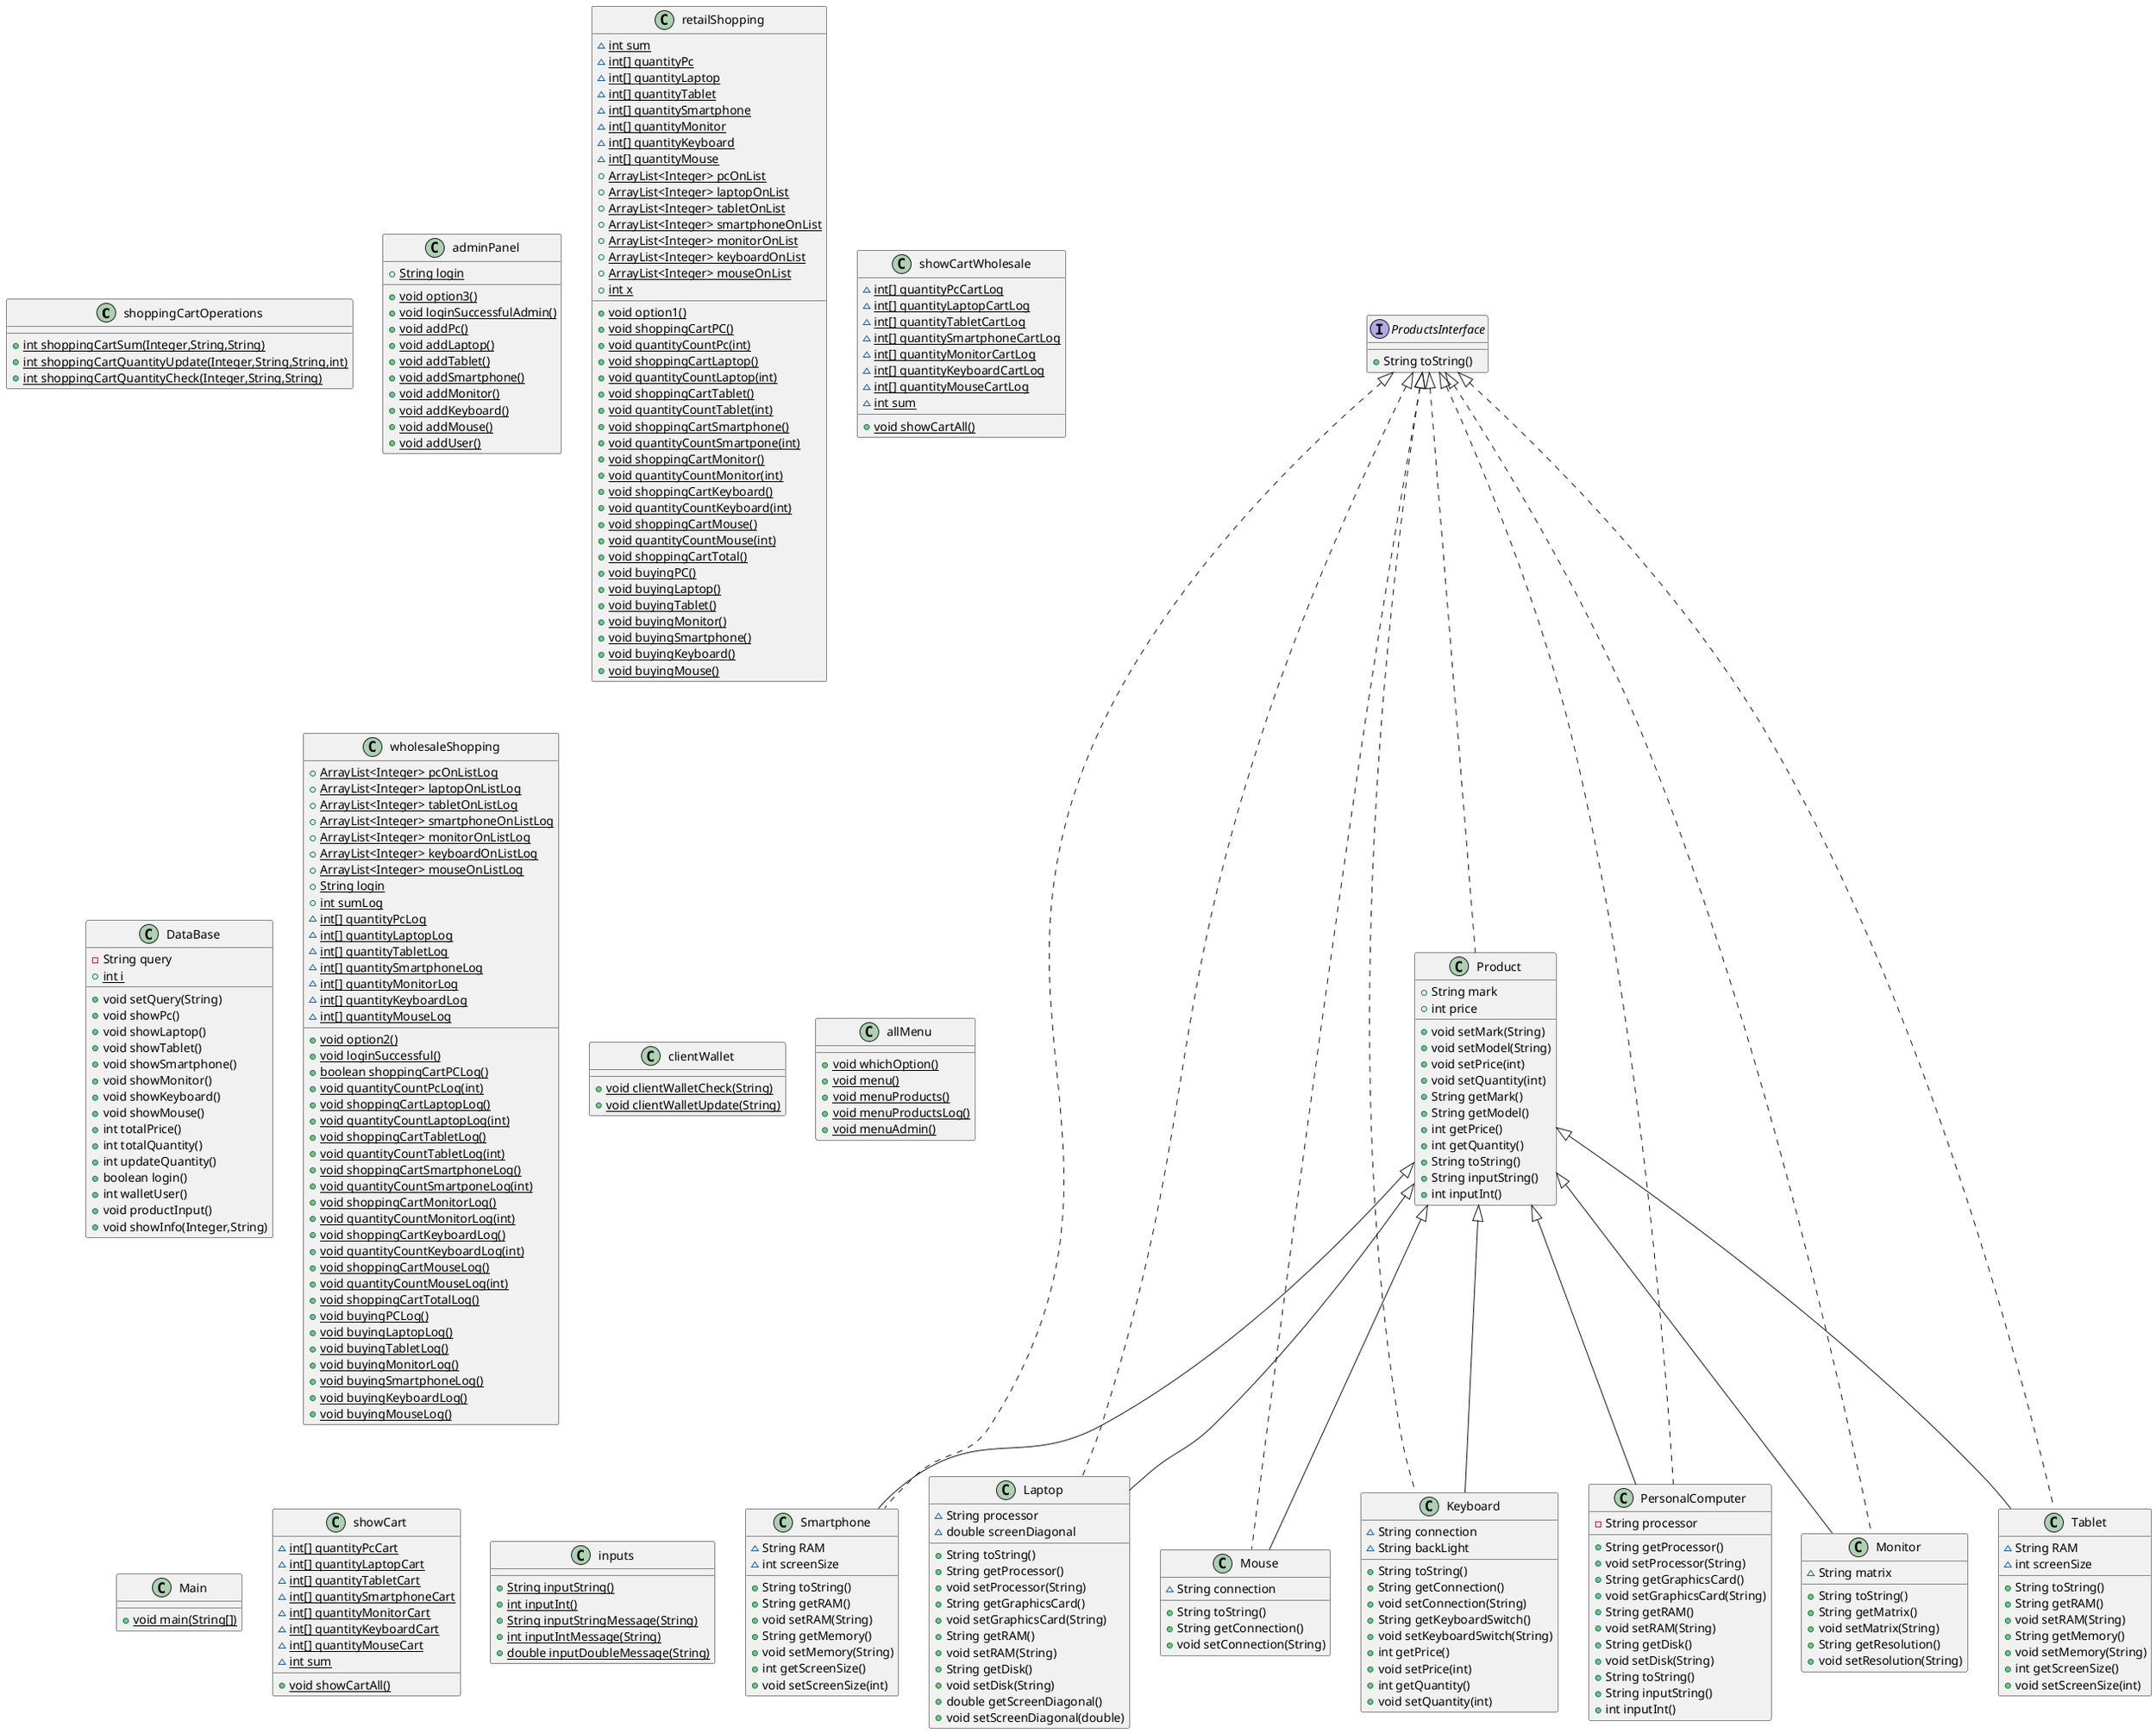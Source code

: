 @startuml
class shoppingCartOperations {
+ {static} int shoppingCartSum(Integer,String,String)
+ {static} int shoppingCartQuantityUpdate(Integer,String,String,int)
+ {static} int shoppingCartQuantityCheck(Integer,String,String)
}
class Smartphone {
~ String RAM
~ int screenSize
+ String toString()
+ String getRAM()
+ void setRAM(String)
+ String getMemory()
+ void setMemory(String)
+ int getScreenSize()
+ void setScreenSize(int)
}
class adminPanel {
+ {static} String login
+ {static} void option3()
+ {static} void loginSuccessfulAdmin()
+ {static} void addPc()
+ {static} void addLaptop()
+ {static} void addTablet()
+ {static} void addSmartphone()
+ {static} void addMonitor()
+ {static} void addKeyboard()
+ {static} void addMouse()
+ {static} void addUser()
}
class Mouse {
~ String connection
+ String toString()
+ String getConnection()
+ void setConnection(String)
}
class Monitor {
~ String matrix
+ String toString()
+ String getMatrix()
+ void setMatrix(String)
+ String getResolution()
+ void setResolution(String)
}
class retailShopping {
~ {static} int sum
~ {static} int[] quantityPc
~ {static} int[] quantityLaptop
~ {static} int[] quantityTablet
~ {static} int[] quantitySmartphone
~ {static} int[] quantityMonitor
~ {static} int[] quantityKeyboard
~ {static} int[] quantityMouse
+ {static} ArrayList<Integer> pcOnList
+ {static} ArrayList<Integer> laptopOnList
+ {static} ArrayList<Integer> tabletOnList
+ {static} ArrayList<Integer> smartphoneOnList
+ {static} ArrayList<Integer> monitorOnList
+ {static} ArrayList<Integer> keyboardOnList
+ {static} ArrayList<Integer> mouseOnList
+ {static} int x
+ {static} void option1()
+ {static} void shoppingCartPC()
+ {static} void quantityCountPc(int)
+ {static} void shoppingCartLaptop()
+ {static} void quantityCountLaptop(int)
+ {static} void shoppingCartTablet()
+ {static} void quantityCountTablet(int)
+ {static} void shoppingCartSmartphone()
+ {static} void quantityCountSmartpone(int)
+ {static} void shoppingCartMonitor()
+ {static} void quantityCountMonitor(int)
+ {static} void shoppingCartKeyboard()
+ {static} void quantityCountKeyboard(int)
+ {static} void shoppingCartMouse()
+ {static} void quantityCountMouse(int)
+ {static} void shoppingCartTotal()
+ {static} void buyingPC()
+ {static} void buyingLaptop()
+ {static} void buyingTablet()
+ {static} void buyingMonitor()
+ {static} void buyingSmartphone()
+ {static} void buyingKeyboard()
+ {static} void buyingMouse()
}
class showCartWholesale {
~ {static} int[] quantityPcCartLog
~ {static} int[] quantityLaptopCartLog
~ {static} int[] quantityTabletCartLog
~ {static} int[] quantitySmartphoneCartLog
~ {static} int[] quantityMonitorCartLog
~ {static} int[] quantityKeyboardCartLog
~ {static} int[] quantityMouseCartLog
~ {static} int sum
+ {static} void showCartAll()
}
class DataBase {
- String query
+ {static} int i
+ void setQuery(String)
+ void showPc()
+ void showLaptop()
+ void showTablet()
+ void showSmartphone()
+ void showMonitor()
+ void showKeyboard()
+ void showMouse()
+ int totalPrice()
+ int totalQuantity()
+ int updateQuantity()
+ boolean login()
+ int walletUser()
+ void productInput()
+ void showInfo(Integer,String)
}
class Tablet {
~ String RAM
~ int screenSize
+ String toString()
+ String getRAM()
+ void setRAM(String)
+ String getMemory()
+ void setMemory(String)
+ int getScreenSize()
+ void setScreenSize(int)
}
class Product {
+ String mark
+ int price
+ void setMark(String)
+ void setModel(String)
+ void setPrice(int)
+ void setQuantity(int)
+ String getMark()
+ String getModel()
+ int getPrice()
+ int getQuantity()
+ String toString()
+ String inputString()
+ int inputInt()
}
class wholesaleShopping {
+ {static} ArrayList<Integer> pcOnListLog
+ {static} ArrayList<Integer> laptopOnListLog
+ {static} ArrayList<Integer> tabletOnListLog
+ {static} ArrayList<Integer> smartphoneOnListLog
+ {static} ArrayList<Integer> monitorOnListLog
+ {static} ArrayList<Integer> keyboardOnListLog
+ {static} ArrayList<Integer> mouseOnListLog
+ {static} String login
+ {static} int sumLog
~ {static} int[] quantityPcLog
~ {static} int[] quantityLaptopLog
~ {static} int[] quantityTabletLog
~ {static} int[] quantitySmartphoneLog
~ {static} int[] quantityMonitorLog
~ {static} int[] quantityKeyboardLog
~ {static} int[] quantityMouseLog
+ {static} void option2()
+ {static} void loginSuccessful()
+ {static} boolean shoppingCartPCLog()
+ {static} void quantityCountPcLog(int)
+ {static} void shoppingCartLaptopLog()
+ {static} void quantityCountLaptopLog(int)
+ {static} void shoppingCartTabletLog()
+ {static} void quantityCountTabletLog(int)
+ {static} void shoppingCartSmartphoneLog()
+ {static} void quantityCountSmartponeLog(int)
+ {static} void shoppingCartMonitorLog()
+ {static} void quantityCountMonitorLog(int)
+ {static} void shoppingCartKeyboardLog()
+ {static} void quantityCountKeyboardLog(int)
+ {static} void shoppingCartMouseLog()
+ {static} void quantityCountMouseLog(int)
+ {static} void shoppingCartTotalLog()
+ {static} void buyingPCLog()
+ {static} void buyingLaptopLog()
+ {static} void buyingTabletLog()
+ {static} void buyingMonitorLog()
+ {static} void buyingSmartphoneLog()
+ {static} void buyingKeyboardLog()
+ {static} void buyingMouseLog()
}
class clientWallet {
+ {static} void clientWalletCheck(String)
+ {static} void clientWalletUpdate(String)
}
class Laptop {
~ String processor
~ double screenDiagonal
+ String toString()
+ String getProcessor()
+ void setProcessor(String)
+ String getGraphicsCard()
+ void setGraphicsCard(String)
+ String getRAM()
+ void setRAM(String)
+ String getDisk()
+ void setDisk(String)
+ double getScreenDiagonal()
+ void setScreenDiagonal(double)
}
class allMenu {
+ {static} void whichOption()
+ {static} void menu()
+ {static} void menuProducts()
+ {static} void menuProductsLog()
+ {static} void menuAdmin()
}
interface ProductsInterface {
+ String toString()
}
class PersonalComputer {
- String processor
+ String getProcessor()
+ void setProcessor(String)
+ String getGraphicsCard()
+ void setGraphicsCard(String)
+ String getRAM()
+ void setRAM(String)
+ String getDisk()
+ void setDisk(String)
+ String toString()
+ String inputString()
+ int inputInt()
}
class Main {
+ {static} void main(String[])
}
class showCart {
~ {static} int[] quantityPcCart
~ {static} int[] quantityLaptopCart
~ {static} int[] quantityTabletCart
~ {static} int[] quantitySmartphoneCart
~ {static} int[] quantityMonitorCart
~ {static} int[] quantityKeyboardCart
~ {static} int[] quantityMouseCart
~ {static} int sum
+ {static} void showCartAll()
}
class Keyboard {
~ String connection
~ String backLight
+ String toString()
+ String getConnection()
+ void setConnection(String)
+ String getKeyboardSwitch()
+ void setKeyboardSwitch(String)
+ int getPrice()
+ void setPrice(int)
+ int getQuantity()
+ void setQuantity(int)
}
class inputs {
+ {static} String inputString()
+ {static} int inputInt()
+ {static} String inputStringMessage(String)
+ {static} int inputIntMessage(String)
+ {static} double inputDoubleMessage(String)
}


ProductsInterface <|.. Smartphone
Product <|-- Smartphone
ProductsInterface <|.. Mouse
Product <|-- Mouse
ProductsInterface <|.. Monitor
Product <|-- Monitor
ProductsInterface <|.. Tablet
Product <|-- Tablet
ProductsInterface <|.. Product
ProductsInterface <|.. Laptop
Product <|-- Laptop
ProductsInterface <|.. PersonalComputer
Product <|-- PersonalComputer
ProductsInterface <|.. Keyboard
Product <|-- Keyboard
@enduml